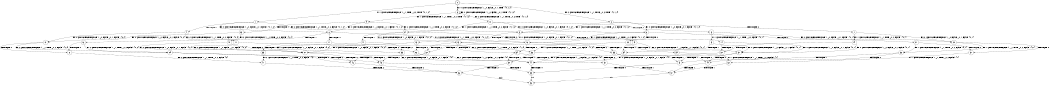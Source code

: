 digraph BCG {
size = "7, 10.5";
center = TRUE;
node [shape = circle];
0 [peripheries = 2];
0 -> 1 [label = "EX !1 !ATOMIC_EXCH_BRANCH (1, +1, TRUE, +0, 2, TRUE) !{0, 1, 2}"];
0 -> 2 [label = "EX !2 !ATOMIC_EXCH_BRANCH (1, +1, TRUE, +0, 2, TRUE) !{0, 1, 2}"];
0 -> 3 [label = "EX !0 !ATOMIC_EXCH_BRANCH (1, +0, FALSE, +0, 1, TRUE) !{0, 1, 2}"];
1 -> 4 [label = "TERMINATE !1"];
1 -> 5 [label = "EX !2 !ATOMIC_EXCH_BRANCH (1, +1, TRUE, +0, 2, FALSE) !{0, 1, 2}"];
1 -> 6 [label = "EX !0 !ATOMIC_EXCH_BRANCH (1, +0, FALSE, +0, 1, FALSE) !{0, 1, 2}"];
2 -> 7 [label = "TERMINATE !2"];
2 -> 5 [label = "EX !1 !ATOMIC_EXCH_BRANCH (1, +1, TRUE, +0, 2, FALSE) !{0, 1, 2}"];
2 -> 8 [label = "EX !0 !ATOMIC_EXCH_BRANCH (1, +0, FALSE, +0, 1, FALSE) !{0, 1, 2}"];
3 -> 9 [label = "EX !1 !ATOMIC_EXCH_BRANCH (1, +1, TRUE, +0, 2, TRUE) !{0, 1, 2}"];
3 -> 10 [label = "EX !2 !ATOMIC_EXCH_BRANCH (1, +1, TRUE, +0, 2, TRUE) !{0, 1, 2}"];
3 -> 3 [label = "EX !0 !ATOMIC_EXCH_BRANCH (1, +0, FALSE, +0, 1, TRUE) !{0, 1, 2}"];
4 -> 11 [label = "EX !2 !ATOMIC_EXCH_BRANCH (1, +1, TRUE, +0, 2, FALSE) !{0, 2}"];
4 -> 12 [label = "EX !0 !ATOMIC_EXCH_BRANCH (1, +0, FALSE, +0, 1, FALSE) !{0, 2}"];
5 -> 13 [label = "TERMINATE !1"];
5 -> 14 [label = "TERMINATE !2"];
5 -> 15 [label = "EX !0 !ATOMIC_EXCH_BRANCH (1, +0, FALSE, +0, 1, FALSE) !{0, 1, 2}"];
6 -> 16 [label = "TERMINATE !1"];
6 -> 17 [label = "TERMINATE !0"];
6 -> 18 [label = "EX !2 !ATOMIC_EXCH_BRANCH (1, +1, TRUE, +0, 2, FALSE) !{0, 1, 2}"];
7 -> 19 [label = "EX !1 !ATOMIC_EXCH_BRANCH (1, +1, TRUE, +0, 2, FALSE) !{0, 1}"];
7 -> 20 [label = "EX !0 !ATOMIC_EXCH_BRANCH (1, +0, FALSE, +0, 1, FALSE) !{0, 1}"];
8 -> 21 [label = "TERMINATE !2"];
8 -> 22 [label = "TERMINATE !0"];
8 -> 18 [label = "EX !1 !ATOMIC_EXCH_BRANCH (1, +1, TRUE, +0, 2, FALSE) !{0, 1, 2}"];
9 -> 23 [label = "TERMINATE !1"];
9 -> 24 [label = "EX !2 !ATOMIC_EXCH_BRANCH (1, +1, TRUE, +0, 2, FALSE) !{0, 1, 2}"];
9 -> 6 [label = "EX !0 !ATOMIC_EXCH_BRANCH (1, +0, FALSE, +0, 1, FALSE) !{0, 1, 2}"];
10 -> 25 [label = "TERMINATE !2"];
10 -> 24 [label = "EX !1 !ATOMIC_EXCH_BRANCH (1, +1, TRUE, +0, 2, FALSE) !{0, 1, 2}"];
10 -> 8 [label = "EX !0 !ATOMIC_EXCH_BRANCH (1, +0, FALSE, +0, 1, FALSE) !{0, 1, 2}"];
11 -> 26 [label = "TERMINATE !2"];
11 -> 27 [label = "EX !0 !ATOMIC_EXCH_BRANCH (1, +0, FALSE, +0, 1, FALSE) !{0, 2}"];
12 -> 28 [label = "TERMINATE !0"];
12 -> 29 [label = "EX !2 !ATOMIC_EXCH_BRANCH (1, +1, TRUE, +0, 2, FALSE) !{0, 2}"];
13 -> 26 [label = "TERMINATE !2"];
13 -> 27 [label = "EX !0 !ATOMIC_EXCH_BRANCH (1, +0, FALSE, +0, 1, FALSE) !{0, 2}"];
14 -> 30 [label = "TERMINATE !1"];
14 -> 31 [label = "EX !0 !ATOMIC_EXCH_BRANCH (1, +0, FALSE, +0, 1, FALSE) !{0, 1}"];
15 -> 32 [label = "TERMINATE !1"];
15 -> 33 [label = "TERMINATE !2"];
15 -> 34 [label = "TERMINATE !0"];
16 -> 28 [label = "TERMINATE !0"];
16 -> 29 [label = "EX !2 !ATOMIC_EXCH_BRANCH (1, +1, TRUE, +0, 2, FALSE) !{0, 2}"];
17 -> 35 [label = "TERMINATE !1"];
17 -> 36 [label = "EX !2 !ATOMIC_EXCH_BRANCH (1, +1, TRUE, +0, 2, FALSE) !{1, 2}"];
18 -> 32 [label = "TERMINATE !1"];
18 -> 33 [label = "TERMINATE !2"];
18 -> 34 [label = "TERMINATE !0"];
19 -> 30 [label = "TERMINATE !1"];
19 -> 31 [label = "EX !0 !ATOMIC_EXCH_BRANCH (1, +0, FALSE, +0, 1, FALSE) !{0, 1}"];
20 -> 37 [label = "TERMINATE !0"];
20 -> 38 [label = "EX !1 !ATOMIC_EXCH_BRANCH (1, +1, TRUE, +0, 2, FALSE) !{0, 1}"];
21 -> 37 [label = "TERMINATE !0"];
21 -> 38 [label = "EX !1 !ATOMIC_EXCH_BRANCH (1, +1, TRUE, +0, 2, FALSE) !{0, 1}"];
22 -> 39 [label = "TERMINATE !2"];
22 -> 36 [label = "EX !1 !ATOMIC_EXCH_BRANCH (1, +1, TRUE, +0, 2, FALSE) !{1, 2}"];
23 -> 40 [label = "EX !2 !ATOMIC_EXCH_BRANCH (1, +1, TRUE, +0, 2, FALSE) !{0, 2}"];
23 -> 12 [label = "EX !0 !ATOMIC_EXCH_BRANCH (1, +0, FALSE, +0, 1, FALSE) !{0, 2}"];
24 -> 41 [label = "TERMINATE !1"];
24 -> 42 [label = "TERMINATE !2"];
24 -> 15 [label = "EX !0 !ATOMIC_EXCH_BRANCH (1, +0, FALSE, +0, 1, FALSE) !{0, 1, 2}"];
25 -> 43 [label = "EX !1 !ATOMIC_EXCH_BRANCH (1, +1, TRUE, +0, 2, FALSE) !{0, 1}"];
25 -> 20 [label = "EX !0 !ATOMIC_EXCH_BRANCH (1, +0, FALSE, +0, 1, FALSE) !{0, 1}"];
26 -> 44 [label = "EX !0 !ATOMIC_EXCH_BRANCH (1, +0, FALSE, +0, 1, FALSE) !{0}"];
27 -> 45 [label = "TERMINATE !2"];
27 -> 46 [label = "TERMINATE !0"];
28 -> 47 [label = "EX !2 !ATOMIC_EXCH_BRANCH (1, +1, TRUE, +0, 2, FALSE) !{2}"];
29 -> 45 [label = "TERMINATE !2"];
29 -> 46 [label = "TERMINATE !0"];
30 -> 44 [label = "EX !0 !ATOMIC_EXCH_BRANCH (1, +0, FALSE, +0, 1, FALSE) !{0}"];
31 -> 48 [label = "TERMINATE !1"];
31 -> 49 [label = "TERMINATE !0"];
32 -> 45 [label = "TERMINATE !2"];
32 -> 46 [label = "TERMINATE !0"];
33 -> 48 [label = "TERMINATE !1"];
33 -> 49 [label = "TERMINATE !0"];
34 -> 50 [label = "TERMINATE !1"];
34 -> 51 [label = "TERMINATE !2"];
35 -> 47 [label = "EX !2 !ATOMIC_EXCH_BRANCH (1, +1, TRUE, +0, 2, FALSE) !{2}"];
36 -> 50 [label = "TERMINATE !1"];
36 -> 51 [label = "TERMINATE !2"];
37 -> 52 [label = "EX !1 !ATOMIC_EXCH_BRANCH (1, +1, TRUE, +0, 2, FALSE) !{1}"];
38 -> 48 [label = "TERMINATE !1"];
38 -> 49 [label = "TERMINATE !0"];
39 -> 52 [label = "EX !1 !ATOMIC_EXCH_BRANCH (1, +1, TRUE, +0, 2, FALSE) !{1}"];
40 -> 53 [label = "TERMINATE !2"];
40 -> 27 [label = "EX !0 !ATOMIC_EXCH_BRANCH (1, +0, FALSE, +0, 1, FALSE) !{0, 2}"];
41 -> 53 [label = "TERMINATE !2"];
41 -> 27 [label = "EX !0 !ATOMIC_EXCH_BRANCH (1, +0, FALSE, +0, 1, FALSE) !{0, 2}"];
42 -> 54 [label = "TERMINATE !1"];
42 -> 31 [label = "EX !0 !ATOMIC_EXCH_BRANCH (1, +0, FALSE, +0, 1, FALSE) !{0, 1}"];
43 -> 54 [label = "TERMINATE !1"];
43 -> 31 [label = "EX !0 !ATOMIC_EXCH_BRANCH (1, +0, FALSE, +0, 1, FALSE) !{0, 1}"];
44 -> 55 [label = "TERMINATE !0"];
45 -> 55 [label = "TERMINATE !0"];
46 -> 56 [label = "TERMINATE !2"];
47 -> 56 [label = "TERMINATE !2"];
48 -> 55 [label = "TERMINATE !0"];
49 -> 57 [label = "TERMINATE !1"];
50 -> 56 [label = "TERMINATE !2"];
51 -> 57 [label = "TERMINATE !1"];
52 -> 57 [label = "TERMINATE !1"];
53 -> 44 [label = "EX !0 !ATOMIC_EXCH_BRANCH (1, +0, FALSE, +0, 1, FALSE) !{0}"];
54 -> 44 [label = "EX !0 !ATOMIC_EXCH_BRANCH (1, +0, FALSE, +0, 1, FALSE) !{0}"];
55 -> 58 [label = "exit"];
56 -> 58 [label = "exit"];
57 -> 58 [label = "exit"];
}
